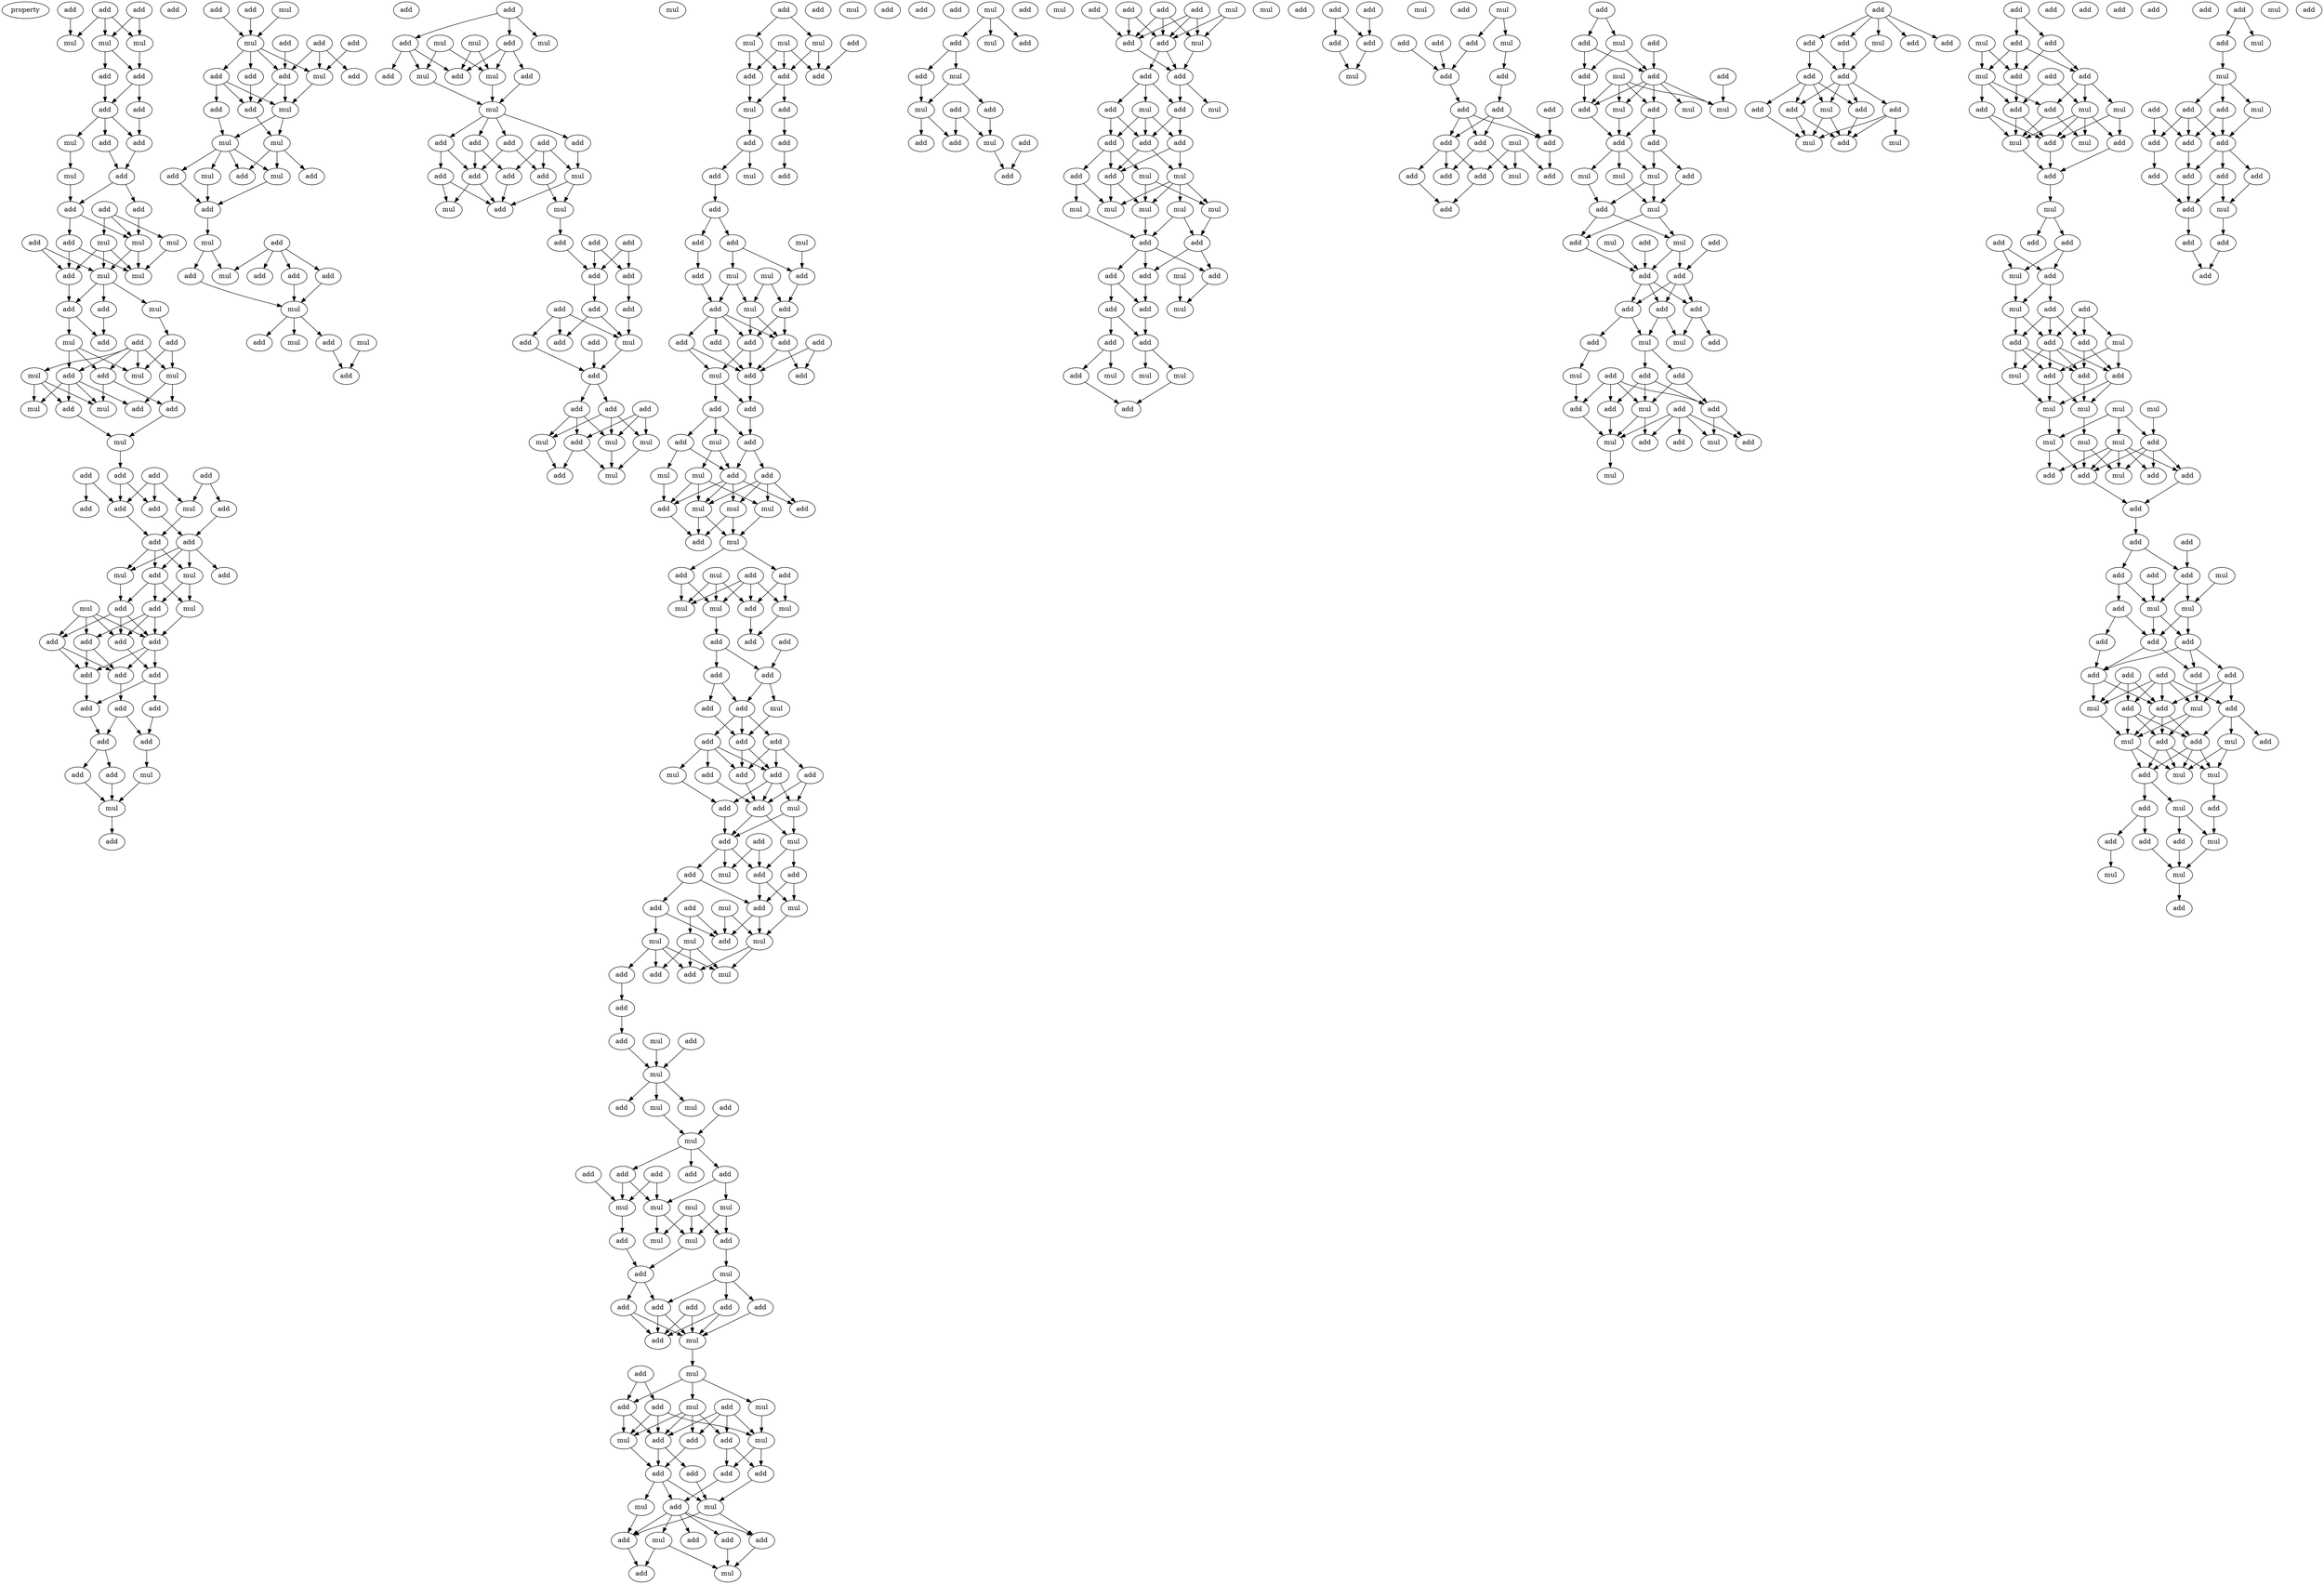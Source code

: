 digraph {
    node [fontcolor=black]
    property [mul=2,lf=1.8]
    0 [ label = add ];
    1 [ label = add ];
    2 [ label = add ];
    3 [ label = mul ];
    4 [ label = mul ];
    5 [ label = mul ];
    6 [ label = add ];
    7 [ label = add ];
    8 [ label = add ];
    9 [ label = add ];
    10 [ label = add ];
    11 [ label = mul ];
    12 [ label = add ];
    13 [ label = add ];
    14 [ label = mul ];
    15 [ label = add ];
    16 [ label = add ];
    17 [ label = add ];
    18 [ label = add ];
    19 [ label = mul ];
    20 [ label = add ];
    21 [ label = mul ];
    22 [ label = add ];
    23 [ label = mul ];
    24 [ label = mul ];
    25 [ label = add ];
    26 [ label = mul ];
    27 [ label = add ];
    28 [ label = add ];
    29 [ label = mul ];
    30 [ label = add ];
    31 [ label = add ];
    32 [ label = add ];
    33 [ label = mul ];
    34 [ label = add ];
    35 [ label = add ];
    36 [ label = mul ];
    37 [ label = mul ];
    38 [ label = mul ];
    39 [ label = add ];
    40 [ label = add ];
    41 [ label = mul ];
    42 [ label = mul ];
    43 [ label = add ];
    44 [ label = mul ];
    45 [ label = add ];
    46 [ label = add ];
    47 [ label = add ];
    48 [ label = add ];
    49 [ label = add ];
    50 [ label = mul ];
    51 [ label = add ];
    52 [ label = add ];
    53 [ label = add ];
    54 [ label = add ];
    55 [ label = add ];
    56 [ label = mul ];
    57 [ label = mul ];
    58 [ label = add ];
    59 [ label = add ];
    60 [ label = add ];
    61 [ label = mul ];
    62 [ label = mul ];
    63 [ label = add ];
    64 [ label = add ];
    65 [ label = add ];
    66 [ label = add ];
    67 [ label = add ];
    68 [ label = add ];
    69 [ label = add ];
    70 [ label = add ];
    71 [ label = add ];
    72 [ label = add ];
    73 [ label = add ];
    74 [ label = add ];
    75 [ label = add ];
    76 [ label = add ];
    77 [ label = add ];
    78 [ label = mul ];
    79 [ label = mul ];
    80 [ label = add ];
    81 [ label = add ];
    82 [ label = add ];
    83 [ label = mul ];
    84 [ label = add ];
    85 [ label = add ];
    86 [ label = mul ];
    87 [ label = add ];
    88 [ label = add ];
    89 [ label = add ];
    90 [ label = add ];
    91 [ label = add ];
    92 [ label = mul ];
    93 [ label = add ];
    94 [ label = add ];
    95 [ label = mul ];
    96 [ label = mul ];
    97 [ label = mul ];
    98 [ label = add ];
    99 [ label = add ];
    100 [ label = mul ];
    101 [ label = add ];
    102 [ label = mul ];
    103 [ label = add ];
    104 [ label = mul ];
    105 [ label = add ];
    106 [ label = mul ];
    107 [ label = add ];
    108 [ label = add ];
    109 [ label = add ];
    110 [ label = add ];
    111 [ label = mul ];
    112 [ label = add ];
    113 [ label = add ];
    114 [ label = mul ];
    115 [ label = add ];
    116 [ label = mul ];
    117 [ label = add ];
    118 [ label = add ];
    119 [ label = mul ];
    120 [ label = add ];
    121 [ label = mul ];
    122 [ label = mul ];
    123 [ label = add ];
    124 [ label = add ];
    125 [ label = mul ];
    126 [ label = add ];
    127 [ label = mul ];
    128 [ label = add ];
    129 [ label = mul ];
    130 [ label = add ];
    131 [ label = add ];
    132 [ label = add ];
    133 [ label = add ];
    134 [ label = add ];
    135 [ label = add ];
    136 [ label = add ];
    137 [ label = add ];
    138 [ label = mul ];
    139 [ label = add ];
    140 [ label = mul ];
    141 [ label = mul ];
    142 [ label = add ];
    143 [ label = add ];
    144 [ label = add ];
    145 [ label = add ];
    146 [ label = add ];
    147 [ label = add ];
    148 [ label = add ];
    149 [ label = add ];
    150 [ label = add ];
    151 [ label = add ];
    152 [ label = add ];
    153 [ label = mul ];
    154 [ label = add ];
    155 [ label = mul ];
    156 [ label = add ];
    157 [ label = add ];
    158 [ label = add ];
    159 [ label = add ];
    160 [ label = mul ];
    161 [ label = add ];
    162 [ label = mul ];
    163 [ label = mul ];
    164 [ label = mul ];
    165 [ label = add ];
    166 [ label = add ];
    167 [ label = mul ];
    168 [ label = mul ];
    169 [ label = add ];
    170 [ label = mul ];
    171 [ label = add ];
    172 [ label = add ];
    173 [ label = add ];
    174 [ label = add ];
    175 [ label = add ];
    176 [ label = mul ];
    177 [ label = add ];
    178 [ label = add ];
    179 [ label = add ];
    180 [ label = add ];
    181 [ label = mul ];
    182 [ label = add ];
    183 [ label = add ];
    184 [ label = add ];
    185 [ label = mul ];
    186 [ label = add ];
    187 [ label = mul ];
    188 [ label = mul ];
    189 [ label = add ];
    190 [ label = add ];
    191 [ label = add ];
    192 [ label = mul ];
    193 [ label = add ];
    194 [ label = add ];
    195 [ label = add ];
    196 [ label = add ];
    197 [ label = add ];
    198 [ label = add ];
    199 [ label = add ];
    200 [ label = mul ];
    201 [ label = add ];
    202 [ label = add ];
    203 [ label = add ];
    204 [ label = mul ];
    205 [ label = add ];
    206 [ label = add ];
    207 [ label = add ];
    208 [ label = mul ];
    209 [ label = mul ];
    210 [ label = mul ];
    211 [ label = mul ];
    212 [ label = mul ];
    213 [ label = add ];
    214 [ label = add ];
    215 [ label = add ];
    216 [ label = mul ];
    217 [ label = add ];
    218 [ label = mul ];
    219 [ label = mul ];
    220 [ label = add ];
    221 [ label = add ];
    222 [ label = mul ];
    223 [ label = add ];
    224 [ label = mul ];
    225 [ label = mul ];
    226 [ label = add ];
    227 [ label = add ];
    228 [ label = add ];
    229 [ label = add ];
    230 [ label = add ];
    231 [ label = mul ];
    232 [ label = add ];
    233 [ label = add ];
    234 [ label = add ];
    235 [ label = add ];
    236 [ label = add ];
    237 [ label = add ];
    238 [ label = mul ];
    239 [ label = add ];
    240 [ label = add ];
    241 [ label = add ];
    242 [ label = add ];
    243 [ label = add ];
    244 [ label = add ];
    245 [ label = mul ];
    246 [ label = add ];
    247 [ label = add ];
    248 [ label = mul ];
    249 [ label = mul ];
    250 [ label = add ];
    251 [ label = add ];
    252 [ label = add ];
    253 [ label = mul ];
    254 [ label = add ];
    255 [ label = add ];
    256 [ label = mul ];
    257 [ label = add ];
    258 [ label = mul ];
    259 [ label = mul ];
    260 [ label = add ];
    261 [ label = mul ];
    262 [ label = add ];
    263 [ label = mul ];
    264 [ label = add ];
    265 [ label = add ];
    266 [ label = add ];
    267 [ label = mul ];
    268 [ label = add ];
    269 [ label = add ];
    270 [ label = add ];
    271 [ label = mul ];
    272 [ label = add ];
    273 [ label = add ];
    274 [ label = add ];
    275 [ label = mul ];
    276 [ label = mul ];
    277 [ label = mul ];
    278 [ label = add ];
    279 [ label = add ];
    280 [ label = add ];
    281 [ label = add ];
    282 [ label = add ];
    283 [ label = mul ];
    284 [ label = mul ];
    285 [ label = mul ];
    286 [ label = mul ];
    287 [ label = mul ];
    288 [ label = add ];
    289 [ label = add ];
    290 [ label = mul ];
    291 [ label = mul ];
    292 [ label = add ];
    293 [ label = add ];
    294 [ label = add ];
    295 [ label = add ];
    296 [ label = add ];
    297 [ label = add ];
    298 [ label = add ];
    299 [ label = mul ];
    300 [ label = mul ];
    301 [ label = add ];
    302 [ label = mul ];
    303 [ label = add ];
    304 [ label = mul ];
    305 [ label = add ];
    306 [ label = add ];
    307 [ label = mul ];
    308 [ label = add ];
    309 [ label = mul ];
    310 [ label = add ];
    311 [ label = add ];
    312 [ label = add ];
    313 [ label = add ];
    314 [ label = add ];
    315 [ label = add ];
    316 [ label = add ];
    317 [ label = mul ];
    318 [ label = mul ];
    319 [ label = add ];
    320 [ label = add ];
    321 [ label = add ];
    322 [ label = add ];
    323 [ label = mul ];
    324 [ label = add ];
    325 [ label = mul ];
    326 [ label = mul ];
    327 [ label = add ];
    328 [ label = mul ];
    329 [ label = add ];
    330 [ label = add ];
    331 [ label = mul ];
    332 [ label = add ];
    333 [ label = mul ];
    334 [ label = add ];
    335 [ label = add ];
    336 [ label = mul ];
    337 [ label = add ];
    338 [ label = add ];
    339 [ label = add ];
    340 [ label = mul ];
    341 [ label = add ];
    342 [ label = mul ];
    343 [ label = add ];
    344 [ label = add ];
    345 [ label = add ];
    346 [ label = add ];
    347 [ label = add ];
    348 [ label = add ];
    349 [ label = mul ];
    350 [ label = add ];
    351 [ label = add ];
    352 [ label = mul ];
    353 [ label = add ];
    354 [ label = mul ];
    355 [ label = add ];
    356 [ label = add ];
    357 [ label = add ];
    358 [ label = add ];
    359 [ label = add ];
    360 [ label = mul ];
    361 [ label = add ];
    362 [ label = mul ];
    363 [ label = mul ];
    364 [ label = mul ];
    365 [ label = mul ];
    366 [ label = mul ];
    367 [ label = mul ];
    368 [ label = add ];
    369 [ label = add ];
    370 [ label = add ];
    371 [ label = add ];
    372 [ label = mul ];
    373 [ label = add ];
    374 [ label = add ];
    375 [ label = mul ];
    376 [ label = add ];
    377 [ label = add ];
    378 [ label = add ];
    379 [ label = mul ];
    380 [ label = mul ];
    381 [ label = mul ];
    382 [ label = mul ];
    383 [ label = add ];
    384 [ label = add ];
    385 [ label = add ];
    386 [ label = add ];
    387 [ label = add ];
    388 [ label = add ];
    389 [ label = add ];
    390 [ label = mul ];
    391 [ label = mul ];
    392 [ label = add ];
    393 [ label = mul ];
    394 [ label = add ];
    395 [ label = mul ];
    396 [ label = add ];
    397 [ label = add ];
    398 [ label = add ];
    399 [ label = add ];
    400 [ label = add ];
    401 [ label = add ];
    402 [ label = add ];
    403 [ label = add ];
    404 [ label = mul ];
    405 [ label = add ];
    406 [ label = add ];
    407 [ label = add ];
    408 [ label = add ];
    409 [ label = add ];
    410 [ label = add ];
    411 [ label = mul ];
    412 [ label = add ];
    413 [ label = add ];
    414 [ label = add ];
    415 [ label = add ];
    416 [ label = mul ];
    417 [ label = mul ];
    418 [ label = add ];
    419 [ label = add ];
    420 [ label = add ];
    421 [ label = add ];
    422 [ label = mul ];
    423 [ label = mul ];
    424 [ label = mul ];
    425 [ label = add ];
    426 [ label = add ];
    427 [ label = add ];
    428 [ label = mul ];
    429 [ label = mul ];
    430 [ label = mul ];
    431 [ label = add ];
    432 [ label = mul ];
    433 [ label = add ];
    434 [ label = add ];
    435 [ label = add ];
    436 [ label = mul ];
    437 [ label = add ];
    438 [ label = mul ];
    439 [ label = add ];
    440 [ label = add ];
    441 [ label = add ];
    442 [ label = add ];
    443 [ label = add ];
    444 [ label = mul ];
    445 [ label = add ];
    446 [ label = mul ];
    447 [ label = add ];
    448 [ label = add ];
    449 [ label = mul ];
    450 [ label = add ];
    451 [ label = add ];
    452 [ label = add ];
    453 [ label = add ];
    454 [ label = mul ];
    455 [ label = add ];
    456 [ label = add ];
    457 [ label = add ];
    458 [ label = mul ];
    459 [ label = add ];
    460 [ label = add ];
    461 [ label = mul ];
    462 [ label = mul ];
    463 [ label = add ];
    464 [ label = add ];
    465 [ label = add ];
    466 [ label = mul ];
    467 [ label = add ];
    468 [ label = add ];
    469 [ label = add ];
    470 [ label = add ];
    471 [ label = add ];
    472 [ label = add ];
    473 [ label = mul ];
    474 [ label = add ];
    475 [ label = add ];
    476 [ label = mul ];
    477 [ label = add ];
    478 [ label = mul ];
    479 [ label = add ];
    480 [ label = mul ];
    481 [ label = add ];
    482 [ label = add ];
    483 [ label = add ];
    484 [ label = add ];
    485 [ label = add ];
    486 [ label = add ];
    487 [ label = mul ];
    488 [ label = add ];
    489 [ label = mul ];
    490 [ label = add ];
    491 [ label = add ];
    492 [ label = mul ];
    493 [ label = add ];
    494 [ label = mul ];
    495 [ label = add ];
    496 [ label = mul ];
    497 [ label = add ];
    498 [ label = mul ];
    499 [ label = add ];
    500 [ label = add ];
    501 [ label = add ];
    502 [ label = mul ];
    503 [ label = add ];
    504 [ label = add ];
    505 [ label = mul ];
    506 [ label = add ];
    507 [ label = mul ];
    508 [ label = add ];
    509 [ label = add ];
    510 [ label = add ];
    511 [ label = mul ];
    512 [ label = add ];
    513 [ label = add ];
    514 [ label = add ];
    515 [ label = mul ];
    516 [ label = mul ];
    517 [ label = mul ];
    518 [ label = mul ];
    519 [ label = mul ];
    520 [ label = mul ];
    521 [ label = add ];
    522 [ label = mul ];
    523 [ label = add ];
    524 [ label = add ];
    525 [ label = add ];
    526 [ label = add ];
    527 [ label = mul ];
    528 [ label = add ];
    529 [ label = add ];
    530 [ label = add ];
    531 [ label = add ];
    532 [ label = mul ];
    533 [ label = add ];
    534 [ label = add ];
    535 [ label = add ];
    536 [ label = mul ];
    537 [ label = mul ];
    538 [ label = add ];
    539 [ label = add ];
    540 [ label = add ];
    541 [ label = add ];
    542 [ label = add ];
    543 [ label = add ];
    544 [ label = add ];
    545 [ label = add ];
    546 [ label = add ];
    547 [ label = mul ];
    548 [ label = mul ];
    549 [ label = add ];
    550 [ label = add ];
    551 [ label = add ];
    552 [ label = add ];
    553 [ label = add ];
    554 [ label = add ];
    555 [ label = mul ];
    556 [ label = mul ];
    557 [ label = mul ];
    558 [ label = mul ];
    559 [ label = add ];
    560 [ label = add ];
    561 [ label = add ];
    562 [ label = mul ];
    563 [ label = add ];
    564 [ label = add ];
    565 [ label = mul ];
    566 [ label = add ];
    567 [ label = add ];
    568 [ label = mul ];
    569 [ label = mul ];
    570 [ label = add ];
    571 [ label = add ];
    572 [ label = add ];
    573 [ label = add ];
    574 [ label = mul ];
    575 [ label = add ];
    576 [ label = mul ];
    577 [ label = mul ];
    578 [ label = mul ];
    579 [ label = add ];
    580 [ label = add ];
    581 [ label = add ];
    582 [ label = add ];
    583 [ label = add ];
    584 [ label = add ];
    585 [ label = add ];
    586 [ label = add ];
    587 [ label = add ];
    588 [ label = add ];
    589 [ label = mul ];
    590 [ label = add ];
    591 [ label = add ];
    592 [ label = add ];
    593 [ label = add ];
    594 [ label = add ];
    0 -> 3 [ name = 0 ];
    1 -> 3 [ name = 1 ];
    1 -> 4 [ name = 2 ];
    1 -> 5 [ name = 3 ];
    2 -> 4 [ name = 4 ];
    2 -> 5 [ name = 5 ];
    4 -> 6 [ name = 6 ];
    5 -> 6 [ name = 7 ];
    5 -> 7 [ name = 8 ];
    6 -> 8 [ name = 9 ];
    6 -> 9 [ name = 10 ];
    7 -> 9 [ name = 11 ];
    8 -> 13 [ name = 12 ];
    9 -> 11 [ name = 13 ];
    9 -> 12 [ name = 14 ];
    9 -> 13 [ name = 15 ];
    11 -> 14 [ name = 16 ];
    12 -> 15 [ name = 17 ];
    13 -> 15 [ name = 18 ];
    14 -> 16 [ name = 19 ];
    15 -> 16 [ name = 20 ];
    15 -> 17 [ name = 21 ];
    16 -> 21 [ name = 22 ];
    16 -> 22 [ name = 23 ];
    17 -> 21 [ name = 24 ];
    18 -> 19 [ name = 25 ];
    18 -> 21 [ name = 26 ];
    18 -> 23 [ name = 27 ];
    19 -> 24 [ name = 28 ];
    19 -> 25 [ name = 29 ];
    19 -> 26 [ name = 30 ];
    20 -> 24 [ name = 31 ];
    20 -> 25 [ name = 32 ];
    21 -> 24 [ name = 33 ];
    21 -> 26 [ name = 34 ];
    22 -> 25 [ name = 35 ];
    22 -> 26 [ name = 36 ];
    23 -> 26 [ name = 37 ];
    24 -> 27 [ name = 38 ];
    24 -> 28 [ name = 39 ];
    24 -> 29 [ name = 40 ];
    25 -> 27 [ name = 41 ];
    27 -> 32 [ name = 42 ];
    27 -> 33 [ name = 43 ];
    28 -> 32 [ name = 44 ];
    29 -> 30 [ name = 45 ];
    30 -> 36 [ name = 46 ];
    30 -> 38 [ name = 47 ];
    31 -> 34 [ name = 48 ];
    31 -> 35 [ name = 49 ];
    31 -> 36 [ name = 50 ];
    31 -> 37 [ name = 51 ];
    31 -> 38 [ name = 52 ];
    33 -> 34 [ name = 53 ];
    33 -> 35 [ name = 54 ];
    33 -> 36 [ name = 55 ];
    34 -> 39 [ name = 56 ];
    34 -> 40 [ name = 57 ];
    34 -> 41 [ name = 58 ];
    34 -> 42 [ name = 59 ];
    35 -> 41 [ name = 60 ];
    35 -> 43 [ name = 61 ];
    37 -> 40 [ name = 62 ];
    37 -> 41 [ name = 63 ];
    37 -> 42 [ name = 64 ];
    38 -> 39 [ name = 65 ];
    38 -> 43 [ name = 66 ];
    40 -> 44 [ name = 67 ];
    43 -> 44 [ name = 68 ];
    44 -> 48 [ name = 69 ];
    45 -> 49 [ name = 70 ];
    45 -> 50 [ name = 71 ];
    46 -> 51 [ name = 72 ];
    46 -> 53 [ name = 73 ];
    47 -> 50 [ name = 74 ];
    47 -> 52 [ name = 75 ];
    47 -> 53 [ name = 76 ];
    48 -> 52 [ name = 77 ];
    48 -> 53 [ name = 78 ];
    49 -> 55 [ name = 79 ];
    50 -> 54 [ name = 80 ];
    52 -> 55 [ name = 81 ];
    53 -> 54 [ name = 82 ];
    54 -> 56 [ name = 83 ];
    54 -> 57 [ name = 84 ];
    54 -> 58 [ name = 85 ];
    55 -> 56 [ name = 86 ];
    55 -> 57 [ name = 87 ];
    55 -> 58 [ name = 88 ];
    55 -> 59 [ name = 89 ];
    56 -> 62 [ name = 90 ];
    56 -> 63 [ name = 91 ];
    57 -> 60 [ name = 92 ];
    58 -> 60 [ name = 93 ];
    58 -> 62 [ name = 94 ];
    58 -> 63 [ name = 95 ];
    60 -> 64 [ name = 96 ];
    60 -> 65 [ name = 97 ];
    60 -> 67 [ name = 98 ];
    61 -> 64 [ name = 99 ];
    61 -> 65 [ name = 100 ];
    61 -> 66 [ name = 101 ];
    61 -> 67 [ name = 102 ];
    62 -> 67 [ name = 103 ];
    63 -> 64 [ name = 104 ];
    63 -> 66 [ name = 105 ];
    63 -> 67 [ name = 106 ];
    64 -> 70 [ name = 107 ];
    65 -> 68 [ name = 108 ];
    65 -> 69 [ name = 109 ];
    66 -> 68 [ name = 110 ];
    66 -> 69 [ name = 111 ];
    67 -> 68 [ name = 112 ];
    67 -> 69 [ name = 113 ];
    67 -> 70 [ name = 114 ];
    68 -> 71 [ name = 115 ];
    69 -> 73 [ name = 116 ];
    70 -> 71 [ name = 117 ];
    70 -> 72 [ name = 118 ];
    71 -> 75 [ name = 119 ];
    72 -> 74 [ name = 120 ];
    73 -> 74 [ name = 121 ];
    73 -> 75 [ name = 122 ];
    74 -> 78 [ name = 123 ];
    75 -> 76 [ name = 124 ];
    75 -> 77 [ name = 125 ];
    76 -> 79 [ name = 126 ];
    77 -> 79 [ name = 127 ];
    78 -> 79 [ name = 128 ];
    79 -> 80 [ name = 129 ];
    81 -> 86 [ name = 130 ];
    82 -> 86 [ name = 131 ];
    83 -> 86 [ name = 132 ];
    84 -> 89 [ name = 133 ];
    84 -> 91 [ name = 134 ];
    84 -> 92 [ name = 135 ];
    85 -> 92 [ name = 136 ];
    86 -> 88 [ name = 137 ];
    86 -> 90 [ name = 138 ];
    86 -> 91 [ name = 139 ];
    86 -> 92 [ name = 140 ];
    87 -> 91 [ name = 141 ];
    88 -> 94 [ name = 142 ];
    90 -> 93 [ name = 143 ];
    90 -> 94 [ name = 144 ];
    90 -> 95 [ name = 145 ];
    91 -> 94 [ name = 146 ];
    91 -> 95 [ name = 147 ];
    92 -> 95 [ name = 148 ];
    93 -> 97 [ name = 149 ];
    94 -> 96 [ name = 150 ];
    95 -> 96 [ name = 151 ];
    95 -> 97 [ name = 152 ];
    96 -> 98 [ name = 153 ];
    96 -> 99 [ name = 154 ];
    96 -> 102 [ name = 155 ];
    97 -> 98 [ name = 156 ];
    97 -> 100 [ name = 157 ];
    97 -> 101 [ name = 158 ];
    97 -> 102 [ name = 159 ];
    100 -> 103 [ name = 160 ];
    101 -> 103 [ name = 161 ];
    102 -> 103 [ name = 162 ];
    103 -> 104 [ name = 163 ];
    104 -> 106 [ name = 164 ];
    104 -> 108 [ name = 165 ];
    105 -> 106 [ name = 166 ];
    105 -> 107 [ name = 167 ];
    105 -> 109 [ name = 168 ];
    105 -> 110 [ name = 169 ];
    108 -> 111 [ name = 170 ];
    109 -> 111 [ name = 171 ];
    110 -> 111 [ name = 172 ];
    111 -> 112 [ name = 173 ];
    111 -> 114 [ name = 174 ];
    111 -> 115 [ name = 175 ];
    115 -> 117 [ name = 176 ];
    116 -> 117 [ name = 177 ];
    118 -> 120 [ name = 178 ];
    118 -> 122 [ name = 179 ];
    118 -> 123 [ name = 180 ];
    119 -> 124 [ name = 181 ];
    119 -> 125 [ name = 182 ];
    120 -> 124 [ name = 183 ];
    120 -> 127 [ name = 184 ];
    120 -> 128 [ name = 185 ];
    121 -> 125 [ name = 186 ];
    121 -> 127 [ name = 187 ];
    123 -> 124 [ name = 188 ];
    123 -> 125 [ name = 189 ];
    123 -> 126 [ name = 190 ];
    125 -> 129 [ name = 191 ];
    126 -> 129 [ name = 192 ];
    127 -> 129 [ name = 193 ];
    129 -> 130 [ name = 194 ];
    129 -> 132 [ name = 195 ];
    129 -> 133 [ name = 196 ];
    129 -> 134 [ name = 197 ];
    130 -> 138 [ name = 198 ];
    131 -> 135 [ name = 199 ];
    131 -> 136 [ name = 200 ];
    131 -> 138 [ name = 201 ];
    132 -> 136 [ name = 202 ];
    132 -> 139 [ name = 203 ];
    133 -> 137 [ name = 204 ];
    133 -> 139 [ name = 205 ];
    134 -> 135 [ name = 206 ];
    134 -> 139 [ name = 207 ];
    135 -> 140 [ name = 208 ];
    136 -> 142 [ name = 209 ];
    137 -> 141 [ name = 210 ];
    137 -> 142 [ name = 211 ];
    138 -> 140 [ name = 212 ];
    138 -> 142 [ name = 213 ];
    139 -> 141 [ name = 214 ];
    139 -> 142 [ name = 215 ];
    140 -> 143 [ name = 216 ];
    143 -> 147 [ name = 217 ];
    144 -> 146 [ name = 218 ];
    144 -> 147 [ name = 219 ];
    145 -> 146 [ name = 220 ];
    145 -> 147 [ name = 221 ];
    146 -> 150 [ name = 222 ];
    147 -> 148 [ name = 223 ];
    148 -> 154 [ name = 224 ];
    148 -> 155 [ name = 225 ];
    149 -> 151 [ name = 226 ];
    149 -> 154 [ name = 227 ];
    149 -> 155 [ name = 228 ];
    150 -> 155 [ name = 229 ];
    151 -> 156 [ name = 230 ];
    152 -> 156 [ name = 231 ];
    155 -> 156 [ name = 232 ];
    156 -> 157 [ name = 233 ];
    156 -> 159 [ name = 234 ];
    157 -> 160 [ name = 235 ];
    157 -> 162 [ name = 236 ];
    157 -> 163 [ name = 237 ];
    158 -> 160 [ name = 238 ];
    158 -> 161 [ name = 239 ];
    158 -> 163 [ name = 240 ];
    159 -> 160 [ name = 241 ];
    159 -> 161 [ name = 242 ];
    159 -> 162 [ name = 243 ];
    160 -> 164 [ name = 244 ];
    161 -> 164 [ name = 245 ];
    161 -> 165 [ name = 246 ];
    162 -> 165 [ name = 247 ];
    163 -> 164 [ name = 248 ];
    166 -> 167 [ name = 249 ];
    166 -> 168 [ name = 250 ];
    167 -> 172 [ name = 251 ];
    167 -> 174 [ name = 252 ];
    168 -> 172 [ name = 253 ];
    168 -> 173 [ name = 254 ];
    169 -> 173 [ name = 255 ];
    170 -> 172 [ name = 256 ];
    170 -> 173 [ name = 257 ];
    170 -> 174 [ name = 258 ];
    172 -> 175 [ name = 259 ];
    172 -> 176 [ name = 260 ];
    174 -> 176 [ name = 261 ];
    175 -> 177 [ name = 262 ];
    176 -> 178 [ name = 263 ];
    177 -> 180 [ name = 264 ];
    178 -> 179 [ name = 265 ];
    178 -> 181 [ name = 266 ];
    179 -> 182 [ name = 267 ];
    182 -> 183 [ name = 268 ];
    182 -> 184 [ name = 269 ];
    183 -> 189 [ name = 270 ];
    184 -> 186 [ name = 271 ];
    184 -> 188 [ name = 272 ];
    185 -> 186 [ name = 273 ];
    186 -> 190 [ name = 274 ];
    187 -> 190 [ name = 275 ];
    187 -> 192 [ name = 276 ];
    188 -> 191 [ name = 277 ];
    188 -> 192 [ name = 278 ];
    189 -> 191 [ name = 279 ];
    190 -> 195 [ name = 280 ];
    190 -> 197 [ name = 281 ];
    191 -> 193 [ name = 282 ];
    191 -> 195 [ name = 283 ];
    191 -> 196 [ name = 284 ];
    191 -> 197 [ name = 285 ];
    192 -> 195 [ name = 286 ];
    192 -> 197 [ name = 287 ];
    193 -> 199 [ name = 288 ];
    194 -> 198 [ name = 289 ];
    194 -> 199 [ name = 290 ];
    195 -> 198 [ name = 291 ];
    195 -> 199 [ name = 292 ];
    196 -> 199 [ name = 293 ];
    196 -> 200 [ name = 294 ];
    197 -> 199 [ name = 295 ];
    197 -> 200 [ name = 296 ];
    199 -> 201 [ name = 297 ];
    200 -> 201 [ name = 298 ];
    200 -> 202 [ name = 299 ];
    201 -> 205 [ name = 300 ];
    202 -> 203 [ name = 301 ];
    202 -> 204 [ name = 302 ];
    202 -> 205 [ name = 303 ];
    203 -> 206 [ name = 304 ];
    203 -> 208 [ name = 305 ];
    204 -> 206 [ name = 306 ];
    204 -> 209 [ name = 307 ];
    205 -> 206 [ name = 308 ];
    205 -> 207 [ name = 309 ];
    206 -> 210 [ name = 310 ];
    206 -> 212 [ name = 311 ];
    206 -> 213 [ name = 312 ];
    206 -> 214 [ name = 313 ];
    207 -> 210 [ name = 314 ];
    207 -> 211 [ name = 315 ];
    207 -> 212 [ name = 316 ];
    207 -> 213 [ name = 317 ];
    208 -> 214 [ name = 318 ];
    209 -> 210 [ name = 319 ];
    209 -> 211 [ name = 320 ];
    209 -> 214 [ name = 321 ];
    210 -> 215 [ name = 322 ];
    210 -> 216 [ name = 323 ];
    211 -> 216 [ name = 324 ];
    212 -> 215 [ name = 325 ];
    212 -> 216 [ name = 326 ];
    214 -> 215 [ name = 327 ];
    216 -> 220 [ name = 328 ];
    216 -> 221 [ name = 329 ];
    217 -> 222 [ name = 330 ];
    217 -> 223 [ name = 331 ];
    217 -> 224 [ name = 332 ];
    217 -> 225 [ name = 333 ];
    218 -> 222 [ name = 334 ];
    218 -> 223 [ name = 335 ];
    218 -> 224 [ name = 336 ];
    220 -> 222 [ name = 337 ];
    220 -> 224 [ name = 338 ];
    221 -> 223 [ name = 339 ];
    221 -> 225 [ name = 340 ];
    223 -> 227 [ name = 341 ];
    224 -> 226 [ name = 342 ];
    225 -> 227 [ name = 343 ];
    226 -> 229 [ name = 344 ];
    226 -> 230 [ name = 345 ];
    228 -> 229 [ name = 346 ];
    229 -> 231 [ name = 347 ];
    229 -> 233 [ name = 348 ];
    230 -> 233 [ name = 349 ];
    230 -> 234 [ name = 350 ];
    231 -> 236 [ name = 351 ];
    233 -> 235 [ name = 352 ];
    233 -> 236 [ name = 353 ];
    233 -> 237 [ name = 354 ];
    234 -> 236 [ name = 355 ];
    235 -> 238 [ name = 356 ];
    235 -> 239 [ name = 357 ];
    235 -> 241 [ name = 358 ];
    235 -> 242 [ name = 359 ];
    236 -> 239 [ name = 360 ];
    236 -> 241 [ name = 361 ];
    237 -> 239 [ name = 362 ];
    237 -> 240 [ name = 363 ];
    237 -> 241 [ name = 364 ];
    238 -> 244 [ name = 365 ];
    239 -> 243 [ name = 366 ];
    240 -> 243 [ name = 367 ];
    240 -> 245 [ name = 368 ];
    241 -> 243 [ name = 369 ];
    241 -> 244 [ name = 370 ];
    241 -> 245 [ name = 371 ];
    242 -> 243 [ name = 372 ];
    243 -> 247 [ name = 373 ];
    243 -> 248 [ name = 374 ];
    244 -> 247 [ name = 375 ];
    245 -> 247 [ name = 376 ];
    245 -> 248 [ name = 377 ];
    246 -> 249 [ name = 378 ];
    246 -> 251 [ name = 379 ];
    247 -> 249 [ name = 380 ];
    247 -> 250 [ name = 381 ];
    247 -> 251 [ name = 382 ];
    248 -> 251 [ name = 383 ];
    248 -> 252 [ name = 384 ];
    250 -> 255 [ name = 385 ];
    250 -> 257 [ name = 386 ];
    251 -> 256 [ name = 387 ];
    251 -> 257 [ name = 388 ];
    252 -> 256 [ name = 389 ];
    252 -> 257 [ name = 390 ];
    253 -> 260 [ name = 391 ];
    253 -> 261 [ name = 392 ];
    254 -> 258 [ name = 393 ];
    254 -> 260 [ name = 394 ];
    255 -> 259 [ name = 395 ];
    255 -> 260 [ name = 396 ];
    256 -> 261 [ name = 397 ];
    257 -> 260 [ name = 398 ];
    257 -> 261 [ name = 399 ];
    258 -> 262 [ name = 400 ];
    258 -> 263 [ name = 401 ];
    258 -> 265 [ name = 402 ];
    259 -> 262 [ name = 403 ];
    259 -> 263 [ name = 404 ];
    259 -> 264 [ name = 405 ];
    259 -> 265 [ name = 406 ];
    261 -> 262 [ name = 407 ];
    261 -> 263 [ name = 408 ];
    264 -> 266 [ name = 409 ];
    266 -> 268 [ name = 410 ];
    267 -> 271 [ name = 411 ];
    268 -> 271 [ name = 412 ];
    270 -> 271 [ name = 413 ];
    271 -> 274 [ name = 414 ];
    271 -> 275 [ name = 415 ];
    271 -> 276 [ name = 416 ];
    273 -> 277 [ name = 417 ];
    275 -> 277 [ name = 418 ];
    277 -> 278 [ name = 419 ];
    277 -> 279 [ name = 420 ];
    277 -> 282 [ name = 421 ];
    278 -> 284 [ name = 422 ];
    278 -> 286 [ name = 423 ];
    280 -> 284 [ name = 424 ];
    281 -> 284 [ name = 425 ];
    281 -> 286 [ name = 426 ];
    282 -> 285 [ name = 427 ];
    282 -> 286 [ name = 428 ];
    283 -> 287 [ name = 429 ];
    283 -> 289 [ name = 430 ];
    283 -> 290 [ name = 431 ];
    284 -> 288 [ name = 432 ];
    285 -> 287 [ name = 433 ];
    285 -> 289 [ name = 434 ];
    286 -> 287 [ name = 435 ];
    286 -> 290 [ name = 436 ];
    287 -> 292 [ name = 437 ];
    288 -> 292 [ name = 438 ];
    289 -> 291 [ name = 439 ];
    291 -> 294 [ name = 440 ];
    291 -> 296 [ name = 441 ];
    291 -> 297 [ name = 442 ];
    292 -> 295 [ name = 443 ];
    292 -> 296 [ name = 444 ];
    293 -> 298 [ name = 445 ];
    293 -> 299 [ name = 446 ];
    294 -> 299 [ name = 447 ];
    295 -> 298 [ name = 448 ];
    295 -> 299 [ name = 449 ];
    296 -> 298 [ name = 450 ];
    296 -> 299 [ name = 451 ];
    297 -> 298 [ name = 452 ];
    297 -> 299 [ name = 453 ];
    299 -> 300 [ name = 454 ];
    300 -> 302 [ name = 455 ];
    300 -> 303 [ name = 456 ];
    300 -> 304 [ name = 457 ];
    301 -> 303 [ name = 458 ];
    301 -> 305 [ name = 459 ];
    302 -> 308 [ name = 460 ];
    302 -> 309 [ name = 461 ];
    302 -> 310 [ name = 462 ];
    302 -> 311 [ name = 463 ];
    303 -> 309 [ name = 464 ];
    303 -> 311 [ name = 465 ];
    304 -> 307 [ name = 466 ];
    305 -> 307 [ name = 467 ];
    305 -> 309 [ name = 468 ];
    305 -> 311 [ name = 469 ];
    306 -> 307 [ name = 470 ];
    306 -> 308 [ name = 471 ];
    306 -> 310 [ name = 472 ];
    306 -> 311 [ name = 473 ];
    307 -> 312 [ name = 474 ];
    307 -> 313 [ name = 475 ];
    308 -> 315 [ name = 476 ];
    309 -> 315 [ name = 477 ];
    310 -> 312 [ name = 478 ];
    310 -> 313 [ name = 479 ];
    311 -> 314 [ name = 480 ];
    311 -> 315 [ name = 481 ];
    312 -> 316 [ name = 482 ];
    313 -> 317 [ name = 483 ];
    314 -> 317 [ name = 484 ];
    315 -> 316 [ name = 485 ];
    315 -> 317 [ name = 486 ];
    315 -> 318 [ name = 487 ];
    316 -> 319 [ name = 488 ];
    316 -> 320 [ name = 489 ];
    316 -> 321 [ name = 490 ];
    316 -> 322 [ name = 491 ];
    316 -> 323 [ name = 492 ];
    317 -> 321 [ name = 493 ];
    317 -> 322 [ name = 494 ];
    318 -> 322 [ name = 495 ];
    319 -> 325 [ name = 496 ];
    321 -> 325 [ name = 497 ];
    322 -> 324 [ name = 498 ];
    323 -> 324 [ name = 499 ];
    323 -> 325 [ name = 500 ];
    326 -> 327 [ name = 501 ];
    326 -> 328 [ name = 502 ];
    326 -> 329 [ name = 503 ];
    327 -> 330 [ name = 504 ];
    327 -> 331 [ name = 505 ];
    330 -> 333 [ name = 506 ];
    331 -> 332 [ name = 507 ];
    331 -> 333 [ name = 508 ];
    332 -> 336 [ name = 509 ];
    333 -> 337 [ name = 510 ];
    333 -> 339 [ name = 511 ];
    335 -> 336 [ name = 512 ];
    335 -> 339 [ name = 513 ];
    336 -> 341 [ name = 514 ];
    338 -> 341 [ name = 515 ];
    342 -> 348 [ name = 516 ];
    342 -> 349 [ name = 517 ];
    343 -> 347 [ name = 518 ];
    343 -> 348 [ name = 519 ];
    344 -> 347 [ name = 520 ];
    344 -> 348 [ name = 521 ];
    344 -> 349 [ name = 522 ];
    345 -> 347 [ name = 523 ];
    345 -> 348 [ name = 524 ];
    345 -> 349 [ name = 525 ];
    346 -> 347 [ name = 526 ];
    347 -> 350 [ name = 527 ];
    348 -> 350 [ name = 528 ];
    348 -> 351 [ name = 529 ];
    349 -> 350 [ name = 530 ];
    350 -> 353 [ name = 531 ];
    350 -> 354 [ name = 532 ];
    351 -> 352 [ name = 533 ];
    351 -> 353 [ name = 534 ];
    351 -> 355 [ name = 535 ];
    352 -> 356 [ name = 536 ];
    352 -> 357 [ name = 537 ];
    352 -> 358 [ name = 538 ];
    353 -> 356 [ name = 539 ];
    353 -> 357 [ name = 540 ];
    355 -> 357 [ name = 541 ];
    355 -> 358 [ name = 542 ];
    356 -> 359 [ name = 543 ];
    356 -> 360 [ name = 544 ];
    357 -> 359 [ name = 545 ];
    357 -> 360 [ name = 546 ];
    358 -> 359 [ name = 547 ];
    358 -> 361 [ name = 548 ];
    358 -> 362 [ name = 549 ];
    359 -> 363 [ name = 550 ];
    359 -> 367 [ name = 551 ];
    360 -> 363 [ name = 552 ];
    360 -> 364 [ name = 553 ];
    360 -> 365 [ name = 554 ];
    360 -> 367 [ name = 555 ];
    361 -> 366 [ name = 556 ];
    361 -> 367 [ name = 557 ];
    362 -> 363 [ name = 558 ];
    362 -> 365 [ name = 559 ];
    363 -> 369 [ name = 560 ];
    364 -> 368 [ name = 561 ];
    364 -> 369 [ name = 562 ];
    365 -> 368 [ name = 563 ];
    366 -> 369 [ name = 564 ];
    368 -> 370 [ name = 565 ];
    368 -> 373 [ name = 566 ];
    369 -> 370 [ name = 567 ];
    369 -> 371 [ name = 568 ];
    369 -> 373 [ name = 569 ];
    370 -> 376 [ name = 570 ];
    371 -> 374 [ name = 571 ];
    371 -> 376 [ name = 572 ];
    372 -> 375 [ name = 573 ];
    373 -> 375 [ name = 574 ];
    374 -> 377 [ name = 575 ];
    374 -> 378 [ name = 576 ];
    376 -> 378 [ name = 577 ];
    377 -> 379 [ name = 578 ];
    377 -> 383 [ name = 579 ];
    378 -> 380 [ name = 580 ];
    378 -> 382 [ name = 581 ];
    382 -> 384 [ name = 582 ];
    383 -> 384 [ name = 583 ];
    386 -> 388 [ name = 584 ];
    386 -> 389 [ name = 585 ];
    387 -> 389 [ name = 586 ];
    388 -> 390 [ name = 587 ];
    389 -> 390 [ name = 588 ];
    393 -> 394 [ name = 589 ];
    393 -> 395 [ name = 590 ];
    394 -> 398 [ name = 591 ];
    395 -> 399 [ name = 592 ];
    396 -> 398 [ name = 593 ];
    397 -> 398 [ name = 594 ];
    398 -> 401 [ name = 595 ];
    399 -> 400 [ name = 596 ];
    400 -> 403 [ name = 597 ];
    400 -> 405 [ name = 598 ];
    400 -> 406 [ name = 599 ];
    401 -> 403 [ name = 600 ];
    401 -> 405 [ name = 601 ];
    401 -> 406 [ name = 602 ];
    402 -> 406 [ name = 603 ];
    403 -> 409 [ name = 604 ];
    403 -> 411 [ name = 605 ];
    404 -> 408 [ name = 606 ];
    404 -> 410 [ name = 607 ];
    404 -> 411 [ name = 608 ];
    405 -> 407 [ name = 609 ];
    405 -> 409 [ name = 610 ];
    405 -> 410 [ name = 611 ];
    406 -> 408 [ name = 612 ];
    407 -> 412 [ name = 613 ];
    410 -> 412 [ name = 614 ];
    413 -> 415 [ name = 615 ];
    413 -> 416 [ name = 616 ];
    414 -> 420 [ name = 617 ];
    415 -> 418 [ name = 618 ];
    415 -> 420 [ name = 619 ];
    416 -> 418 [ name = 620 ];
    416 -> 420 [ name = 621 ];
    417 -> 421 [ name = 622 ];
    417 -> 422 [ name = 623 ];
    417 -> 424 [ name = 624 ];
    417 -> 425 [ name = 625 ];
    418 -> 425 [ name = 626 ];
    419 -> 422 [ name = 627 ];
    420 -> 421 [ name = 628 ];
    420 -> 422 [ name = 629 ];
    420 -> 423 [ name = 630 ];
    420 -> 424 [ name = 631 ];
    420 -> 425 [ name = 632 ];
    421 -> 426 [ name = 633 ];
    421 -> 427 [ name = 634 ];
    424 -> 426 [ name = 635 ];
    425 -> 426 [ name = 636 ];
    426 -> 428 [ name = 637 ];
    426 -> 429 [ name = 638 ];
    426 -> 430 [ name = 639 ];
    427 -> 428 [ name = 640 ];
    427 -> 431 [ name = 641 ];
    428 -> 432 [ name = 642 ];
    428 -> 433 [ name = 643 ];
    429 -> 433 [ name = 644 ];
    430 -> 432 [ name = 645 ];
    431 -> 432 [ name = 646 ];
    432 -> 434 [ name = 647 ];
    432 -> 438 [ name = 648 ];
    433 -> 434 [ name = 649 ];
    433 -> 438 [ name = 650 ];
    434 -> 440 [ name = 651 ];
    435 -> 439 [ name = 652 ];
    436 -> 440 [ name = 653 ];
    437 -> 440 [ name = 654 ];
    438 -> 439 [ name = 655 ];
    438 -> 440 [ name = 656 ];
    439 -> 441 [ name = 657 ];
    439 -> 442 [ name = 658 ];
    439 -> 443 [ name = 659 ];
    440 -> 441 [ name = 660 ];
    440 -> 442 [ name = 661 ];
    440 -> 443 [ name = 662 ];
    441 -> 445 [ name = 663 ];
    441 -> 446 [ name = 664 ];
    442 -> 444 [ name = 665 ];
    442 -> 447 [ name = 666 ];
    443 -> 444 [ name = 667 ];
    443 -> 446 [ name = 668 ];
    445 -> 449 [ name = 669 ];
    446 -> 450 [ name = 670 ];
    446 -> 451 [ name = 671 ];
    448 -> 452 [ name = 672 ];
    448 -> 453 [ name = 673 ];
    448 -> 454 [ name = 674 ];
    448 -> 455 [ name = 675 ];
    449 -> 455 [ name = 676 ];
    450 -> 452 [ name = 677 ];
    450 -> 453 [ name = 678 ];
    450 -> 454 [ name = 679 ];
    451 -> 453 [ name = 680 ];
    451 -> 454 [ name = 681 ];
    452 -> 458 [ name = 682 ];
    453 -> 459 [ name = 683 ];
    453 -> 461 [ name = 684 ];
    454 -> 458 [ name = 685 ];
    454 -> 460 [ name = 686 ];
    455 -> 458 [ name = 687 ];
    456 -> 457 [ name = 688 ];
    456 -> 458 [ name = 689 ];
    456 -> 459 [ name = 690 ];
    456 -> 460 [ name = 691 ];
    456 -> 461 [ name = 692 ];
    458 -> 462 [ name = 693 ];
    463 -> 464 [ name = 694 ];
    463 -> 465 [ name = 695 ];
    463 -> 466 [ name = 696 ];
    463 -> 467 [ name = 697 ];
    463 -> 468 [ name = 698 ];
    464 -> 469 [ name = 699 ];
    464 -> 470 [ name = 700 ];
    466 -> 470 [ name = 701 ];
    468 -> 470 [ name = 702 ];
    469 -> 472 [ name = 703 ];
    469 -> 473 [ name = 704 ];
    469 -> 474 [ name = 705 ];
    469 -> 475 [ name = 706 ];
    470 -> 471 [ name = 707 ];
    470 -> 473 [ name = 708 ];
    470 -> 474 [ name = 709 ];
    470 -> 475 [ name = 710 ];
    471 -> 476 [ name = 711 ];
    471 -> 477 [ name = 712 ];
    471 -> 478 [ name = 713 ];
    472 -> 476 [ name = 714 ];
    473 -> 476 [ name = 715 ];
    473 -> 477 [ name = 716 ];
    474 -> 477 [ name = 717 ];
    475 -> 476 [ name = 718 ];
    475 -> 477 [ name = 719 ];
    479 -> 481 [ name = 720 ];
    479 -> 482 [ name = 721 ];
    480 -> 486 [ name = 722 ];
    480 -> 487 [ name = 723 ];
    481 -> 485 [ name = 724 ];
    481 -> 486 [ name = 725 ];
    482 -> 485 [ name = 726 ];
    482 -> 486 [ name = 727 ];
    482 -> 487 [ name = 728 ];
    484 -> 491 [ name = 729 ];
    484 -> 492 [ name = 730 ];
    485 -> 489 [ name = 731 ];
    485 -> 490 [ name = 732 ];
    485 -> 492 [ name = 733 ];
    486 -> 491 [ name = 734 ];
    487 -> 488 [ name = 735 ];
    487 -> 490 [ name = 736 ];
    487 -> 491 [ name = 737 ];
    488 -> 495 [ name = 738 ];
    488 -> 496 [ name = 739 ];
    489 -> 493 [ name = 740 ];
    489 -> 495 [ name = 741 ];
    490 -> 494 [ name = 742 ];
    490 -> 496 [ name = 743 ];
    491 -> 495 [ name = 744 ];
    491 -> 496 [ name = 745 ];
    492 -> 493 [ name = 746 ];
    492 -> 494 [ name = 747 ];
    492 -> 495 [ name = 748 ];
    492 -> 496 [ name = 749 ];
    493 -> 497 [ name = 750 ];
    495 -> 497 [ name = 751 ];
    496 -> 497 [ name = 752 ];
    497 -> 498 [ name = 753 ];
    498 -> 499 [ name = 754 ];
    498 -> 501 [ name = 755 ];
    500 -> 502 [ name = 756 ];
    500 -> 503 [ name = 757 ];
    501 -> 502 [ name = 758 ];
    501 -> 503 [ name = 759 ];
    502 -> 505 [ name = 760 ];
    503 -> 505 [ name = 761 ];
    503 -> 506 [ name = 762 ];
    504 -> 507 [ name = 763 ];
    504 -> 508 [ name = 764 ];
    504 -> 509 [ name = 765 ];
    505 -> 509 [ name = 766 ];
    505 -> 510 [ name = 767 ];
    506 -> 508 [ name = 768 ];
    506 -> 509 [ name = 769 ];
    506 -> 510 [ name = 770 ];
    507 -> 512 [ name = 771 ];
    507 -> 514 [ name = 772 ];
    508 -> 513 [ name = 773 ];
    508 -> 514 [ name = 774 ];
    509 -> 511 [ name = 775 ];
    509 -> 512 [ name = 776 ];
    509 -> 513 [ name = 777 ];
    509 -> 514 [ name = 778 ];
    510 -> 511 [ name = 779 ];
    510 -> 512 [ name = 780 ];
    510 -> 513 [ name = 781 ];
    511 -> 516 [ name = 782 ];
    512 -> 516 [ name = 783 ];
    512 -> 518 [ name = 784 ];
    513 -> 518 [ name = 785 ];
    514 -> 516 [ name = 786 ];
    514 -> 518 [ name = 787 ];
    515 -> 521 [ name = 788 ];
    516 -> 520 [ name = 789 ];
    517 -> 520 [ name = 790 ];
    517 -> 521 [ name = 791 ];
    517 -> 522 [ name = 792 ];
    518 -> 519 [ name = 793 ];
    519 -> 523 [ name = 794 ];
    519 -> 527 [ name = 795 ];
    520 -> 523 [ name = 796 ];
    520 -> 525 [ name = 797 ];
    521 -> 523 [ name = 798 ];
    521 -> 524 [ name = 799 ];
    521 -> 526 [ name = 800 ];
    521 -> 527 [ name = 801 ];
    522 -> 523 [ name = 802 ];
    522 -> 524 [ name = 803 ];
    522 -> 525 [ name = 804 ];
    522 -> 526 [ name = 805 ];
    522 -> 527 [ name = 806 ];
    523 -> 528 [ name = 807 ];
    526 -> 528 [ name = 808 ];
    528 -> 529 [ name = 809 ];
    529 -> 533 [ name = 810 ];
    529 -> 534 [ name = 811 ];
    530 -> 534 [ name = 812 ];
    531 -> 536 [ name = 813 ];
    532 -> 537 [ name = 814 ];
    533 -> 535 [ name = 815 ];
    533 -> 536 [ name = 816 ];
    534 -> 536 [ name = 817 ];
    534 -> 537 [ name = 818 ];
    535 -> 540 [ name = 819 ];
    535 -> 541 [ name = 820 ];
    536 -> 539 [ name = 821 ];
    536 -> 541 [ name = 822 ];
    537 -> 539 [ name = 823 ];
    537 -> 541 [ name = 824 ];
    539 -> 543 [ name = 825 ];
    539 -> 544 [ name = 826 ];
    539 -> 546 [ name = 827 ];
    540 -> 544 [ name = 828 ];
    541 -> 543 [ name = 829 ];
    541 -> 544 [ name = 830 ];
    542 -> 548 [ name = 831 ];
    542 -> 549 [ name = 832 ];
    542 -> 550 [ name = 833 ];
    543 -> 547 [ name = 834 ];
    544 -> 548 [ name = 835 ];
    544 -> 550 [ name = 836 ];
    545 -> 547 [ name = 837 ];
    545 -> 548 [ name = 838 ];
    545 -> 549 [ name = 839 ];
    545 -> 550 [ name = 840 ];
    545 -> 551 [ name = 841 ];
    546 -> 547 [ name = 842 ];
    546 -> 550 [ name = 843 ];
    546 -> 551 [ name = 844 ];
    547 -> 553 [ name = 845 ];
    547 -> 556 [ name = 846 ];
    548 -> 556 [ name = 847 ];
    549 -> 552 [ name = 848 ];
    549 -> 553 [ name = 849 ];
    549 -> 556 [ name = 850 ];
    550 -> 552 [ name = 851 ];
    550 -> 553 [ name = 852 ];
    550 -> 556 [ name = 853 ];
    551 -> 552 [ name = 854 ];
    551 -> 554 [ name = 855 ];
    551 -> 555 [ name = 856 ];
    552 -> 557 [ name = 857 ];
    552 -> 558 [ name = 858 ];
    552 -> 559 [ name = 859 ];
    553 -> 557 [ name = 860 ];
    553 -> 558 [ name = 861 ];
    553 -> 559 [ name = 862 ];
    555 -> 557 [ name = 863 ];
    555 -> 558 [ name = 864 ];
    556 -> 558 [ name = 865 ];
    556 -> 559 [ name = 866 ];
    557 -> 560 [ name = 867 ];
    559 -> 561 [ name = 868 ];
    559 -> 562 [ name = 869 ];
    560 -> 565 [ name = 870 ];
    561 -> 563 [ name = 871 ];
    561 -> 564 [ name = 872 ];
    562 -> 565 [ name = 873 ];
    562 -> 566 [ name = 874 ];
    563 -> 569 [ name = 875 ];
    564 -> 568 [ name = 876 ];
    565 -> 569 [ name = 877 ];
    566 -> 569 [ name = 878 ];
    569 -> 570 [ name = 879 ];
    573 -> 575 [ name = 880 ];
    573 -> 576 [ name = 881 ];
    575 -> 577 [ name = 882 ];
    577 -> 578 [ name = 883 ];
    577 -> 579 [ name = 884 ];
    577 -> 581 [ name = 885 ];
    578 -> 583 [ name = 886 ];
    579 -> 583 [ name = 887 ];
    579 -> 584 [ name = 888 ];
    580 -> 582 [ name = 889 ];
    580 -> 584 [ name = 890 ];
    581 -> 582 [ name = 891 ];
    581 -> 583 [ name = 892 ];
    581 -> 584 [ name = 893 ];
    582 -> 585 [ name = 894 ];
    583 -> 586 [ name = 895 ];
    583 -> 587 [ name = 896 ];
    583 -> 588 [ name = 897 ];
    584 -> 586 [ name = 898 ];
    585 -> 590 [ name = 899 ];
    586 -> 590 [ name = 900 ];
    587 -> 589 [ name = 901 ];
    587 -> 590 [ name = 902 ];
    588 -> 589 [ name = 903 ];
    589 -> 592 [ name = 904 ];
    590 -> 591 [ name = 905 ];
    591 -> 593 [ name = 906 ];
    592 -> 593 [ name = 907 ];
}
